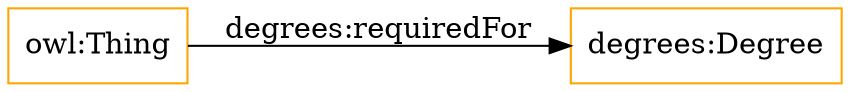 digraph ar2dtool_diagram { 
rankdir=LR;
size="1501"
node [shape = rectangle, color="orange"]; "degrees:Degree" ; /*classes style*/
	"owl:Thing" -> "degrees:Degree" [ label = "degrees:requiredFor" ];

}
